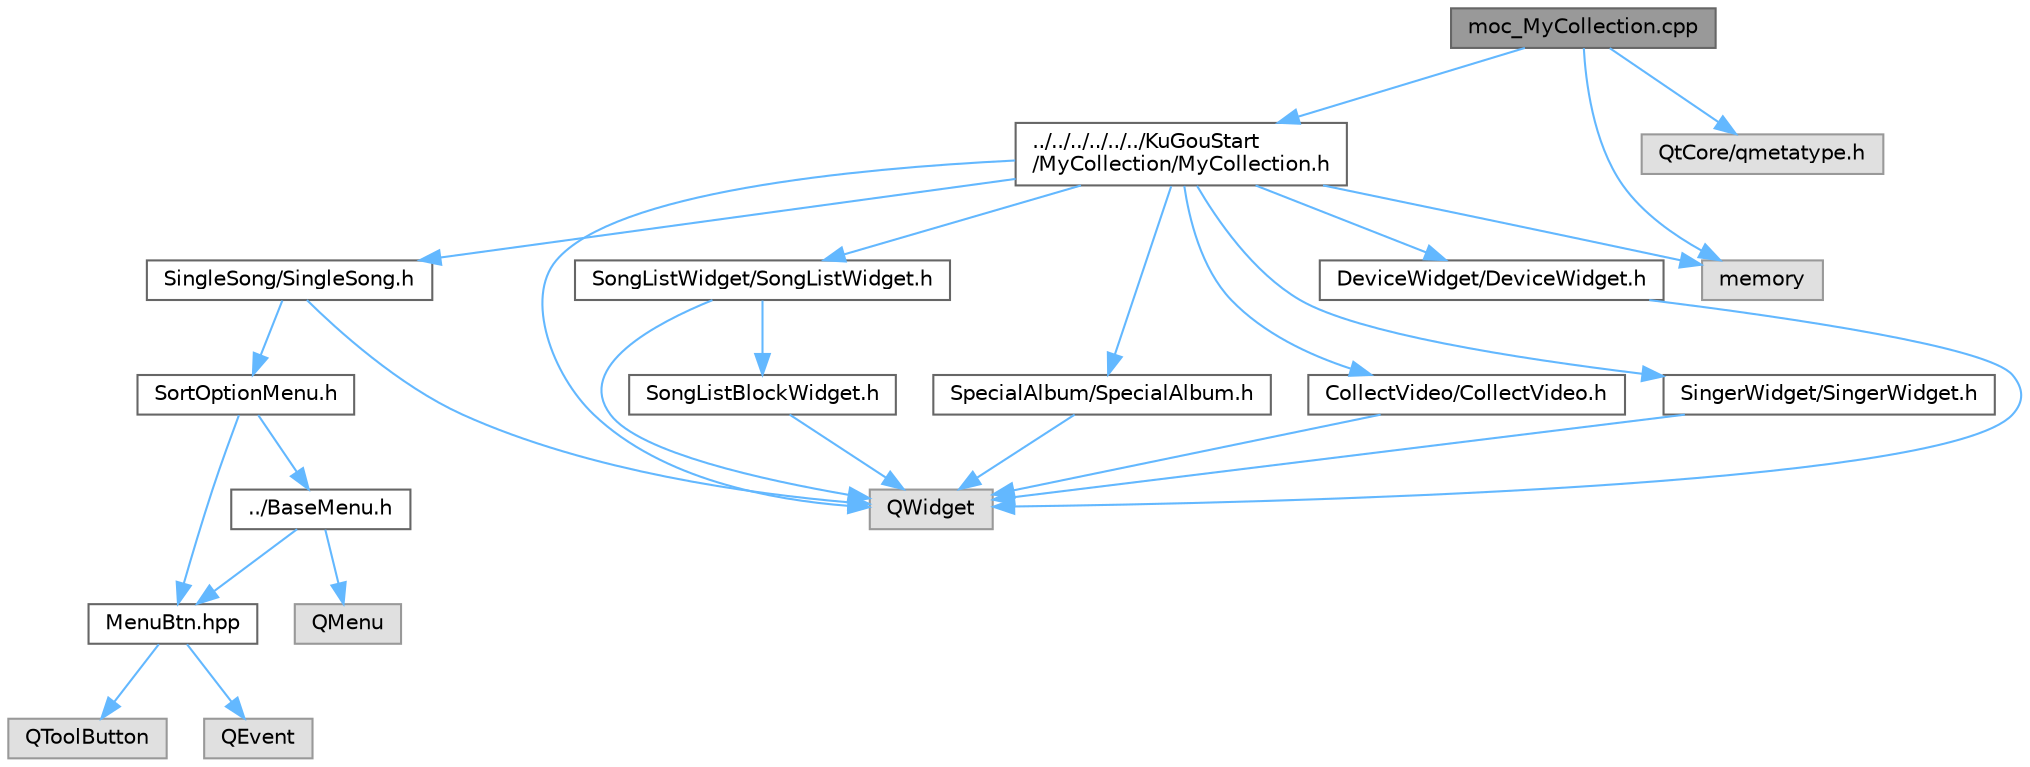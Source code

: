 digraph "moc_MyCollection.cpp"
{
 // LATEX_PDF_SIZE
  bgcolor="transparent";
  edge [fontname=Helvetica,fontsize=10,labelfontname=Helvetica,labelfontsize=10];
  node [fontname=Helvetica,fontsize=10,shape=box,height=0.2,width=0.4];
  Node1 [id="Node000001",label="moc_MyCollection.cpp",height=0.2,width=0.4,color="gray40", fillcolor="grey60", style="filled", fontcolor="black",tooltip=" "];
  Node1 -> Node2 [id="edge1_Node000001_Node000002",color="steelblue1",style="solid",tooltip=" "];
  Node2 [id="Node000002",label="../../../../../../KuGouStart\l/MyCollection/MyCollection.h",height=0.2,width=0.4,color="grey40", fillcolor="white", style="filled",URL="$_my_collection_8h.html",tooltip="定义 MyCollection 类，管理收藏界面"];
  Node2 -> Node3 [id="edge2_Node000002_Node000003",color="steelblue1",style="solid",tooltip=" "];
  Node3 [id="Node000003",label="SingleSong/SingleSong.h",height=0.2,width=0.4,color="grey40", fillcolor="white", style="filled",URL="$_single_song_8h.html",tooltip="定义 SingleSong 类，管理单曲界面"];
  Node3 -> Node4 [id="edge3_Node000003_Node000004",color="steelblue1",style="solid",tooltip=" "];
  Node4 [id="Node000004",label="SortOptionMenu.h",height=0.2,width=0.4,color="grey40", fillcolor="white", style="filled",URL="$_sort_option_menu_8h.html",tooltip="定义 SortOptionMenu 类，提供歌曲排序选项菜单功能"];
  Node4 -> Node5 [id="edge4_Node000004_Node000005",color="steelblue1",style="solid",tooltip=" "];
  Node5 [id="Node000005",label="../BaseMenu.h",height=0.2,width=0.4,color="grey40", fillcolor="white", style="filled",URL="$_base_menu_8h.html",tooltip="定义 BaseMenu 类，提供菜单基类功能"];
  Node5 -> Node6 [id="edge5_Node000005_Node000006",color="steelblue1",style="solid",tooltip=" "];
  Node6 [id="Node000006",label="MenuBtn.hpp",height=0.2,width=0.4,color="grey40", fillcolor="white", style="filled",URL="$_menu_btn_8hpp.html",tooltip="定义 MenuBtn 类，提供自定义菜单按钮功能"];
  Node6 -> Node7 [id="edge6_Node000006_Node000007",color="steelblue1",style="solid",tooltip=" "];
  Node7 [id="Node000007",label="QToolButton",height=0.2,width=0.4,color="grey60", fillcolor="#E0E0E0", style="filled",tooltip=" "];
  Node6 -> Node8 [id="edge7_Node000006_Node000008",color="steelblue1",style="solid",tooltip=" "];
  Node8 [id="Node000008",label="QEvent",height=0.2,width=0.4,color="grey60", fillcolor="#E0E0E0", style="filled",tooltip=" "];
  Node5 -> Node9 [id="edge8_Node000005_Node000009",color="steelblue1",style="solid",tooltip=" "];
  Node9 [id="Node000009",label="QMenu",height=0.2,width=0.4,color="grey60", fillcolor="#E0E0E0", style="filled",tooltip=" "];
  Node4 -> Node6 [id="edge9_Node000004_Node000006",color="steelblue1",style="solid",tooltip=" "];
  Node3 -> Node10 [id="edge10_Node000003_Node000010",color="steelblue1",style="solid",tooltip=" "];
  Node10 [id="Node000010",label="QWidget",height=0.2,width=0.4,color="grey60", fillcolor="#E0E0E0", style="filled",tooltip=" "];
  Node2 -> Node11 [id="edge11_Node000002_Node000011",color="steelblue1",style="solid",tooltip=" "];
  Node11 [id="Node000011",label="SongListWidget/SongListWidget.h",height=0.2,width=0.4,color="grey40", fillcolor="white", style="filled",URL="$_song_list_widget_8h.html",tooltip="定义 SongListWidget 类，管理歌单界面"];
  Node11 -> Node12 [id="edge12_Node000011_Node000012",color="steelblue1",style="solid",tooltip=" "];
  Node12 [id="Node000012",label="SongListBlockWidget.h",height=0.2,width=0.4,color="grey40", fillcolor="white", style="filled",URL="$_song_list_block_widget_8h.html",tooltip="定义 SongListBlockWidget 类，显示歌单块"];
  Node12 -> Node10 [id="edge13_Node000012_Node000010",color="steelblue1",style="solid",tooltip=" "];
  Node11 -> Node10 [id="edge14_Node000011_Node000010",color="steelblue1",style="solid",tooltip=" "];
  Node2 -> Node13 [id="edge15_Node000002_Node000013",color="steelblue1",style="solid",tooltip=" "];
  Node13 [id="Node000013",label="SpecialAlbum/SpecialAlbum.h",height=0.2,width=0.4,color="grey40", fillcolor="white", style="filled",URL="$_special_album_8h.html",tooltip="定义 SpecialAlbum 类，管理专辑界面"];
  Node13 -> Node10 [id="edge16_Node000013_Node000010",color="steelblue1",style="solid",tooltip=" "];
  Node2 -> Node14 [id="edge17_Node000002_Node000014",color="steelblue1",style="solid",tooltip=" "];
  Node14 [id="Node000014",label="CollectVideo/CollectVideo.h",height=0.2,width=0.4,color="grey40", fillcolor="white", style="filled",URL="$_collect_video_8h.html",tooltip="定义 CollectVideo 类，管理收藏视频界面"];
  Node14 -> Node10 [id="edge18_Node000014_Node000010",color="steelblue1",style="solid",tooltip=" "];
  Node2 -> Node15 [id="edge19_Node000002_Node000015",color="steelblue1",style="solid",tooltip=" "];
  Node15 [id="Node000015",label="SingerWidget/SingerWidget.h",height=0.2,width=0.4,color="grey40", fillcolor="white", style="filled",URL="$_singer_widget_8h.html",tooltip="定义 SingerWidget 类，管理歌手界面"];
  Node15 -> Node10 [id="edge20_Node000015_Node000010",color="steelblue1",style="solid",tooltip=" "];
  Node2 -> Node16 [id="edge21_Node000002_Node000016",color="steelblue1",style="solid",tooltip=" "];
  Node16 [id="Node000016",label="DeviceWidget/DeviceWidget.h",height=0.2,width=0.4,color="grey40", fillcolor="white", style="filled",URL="$_device_widget_8h.html",tooltip="定义 DeviceWidget 类，管理设备界面"];
  Node16 -> Node10 [id="edge22_Node000016_Node000010",color="steelblue1",style="solid",tooltip=" "];
  Node2 -> Node10 [id="edge23_Node000002_Node000010",color="steelblue1",style="solid",tooltip=" "];
  Node2 -> Node17 [id="edge24_Node000002_Node000017",color="steelblue1",style="solid",tooltip=" "];
  Node17 [id="Node000017",label="memory",height=0.2,width=0.4,color="grey60", fillcolor="#E0E0E0", style="filled",tooltip=" "];
  Node1 -> Node18 [id="edge25_Node000001_Node000018",color="steelblue1",style="solid",tooltip=" "];
  Node18 [id="Node000018",label="QtCore/qmetatype.h",height=0.2,width=0.4,color="grey60", fillcolor="#E0E0E0", style="filled",tooltip=" "];
  Node1 -> Node17 [id="edge26_Node000001_Node000017",color="steelblue1",style="solid",tooltip=" "];
}
